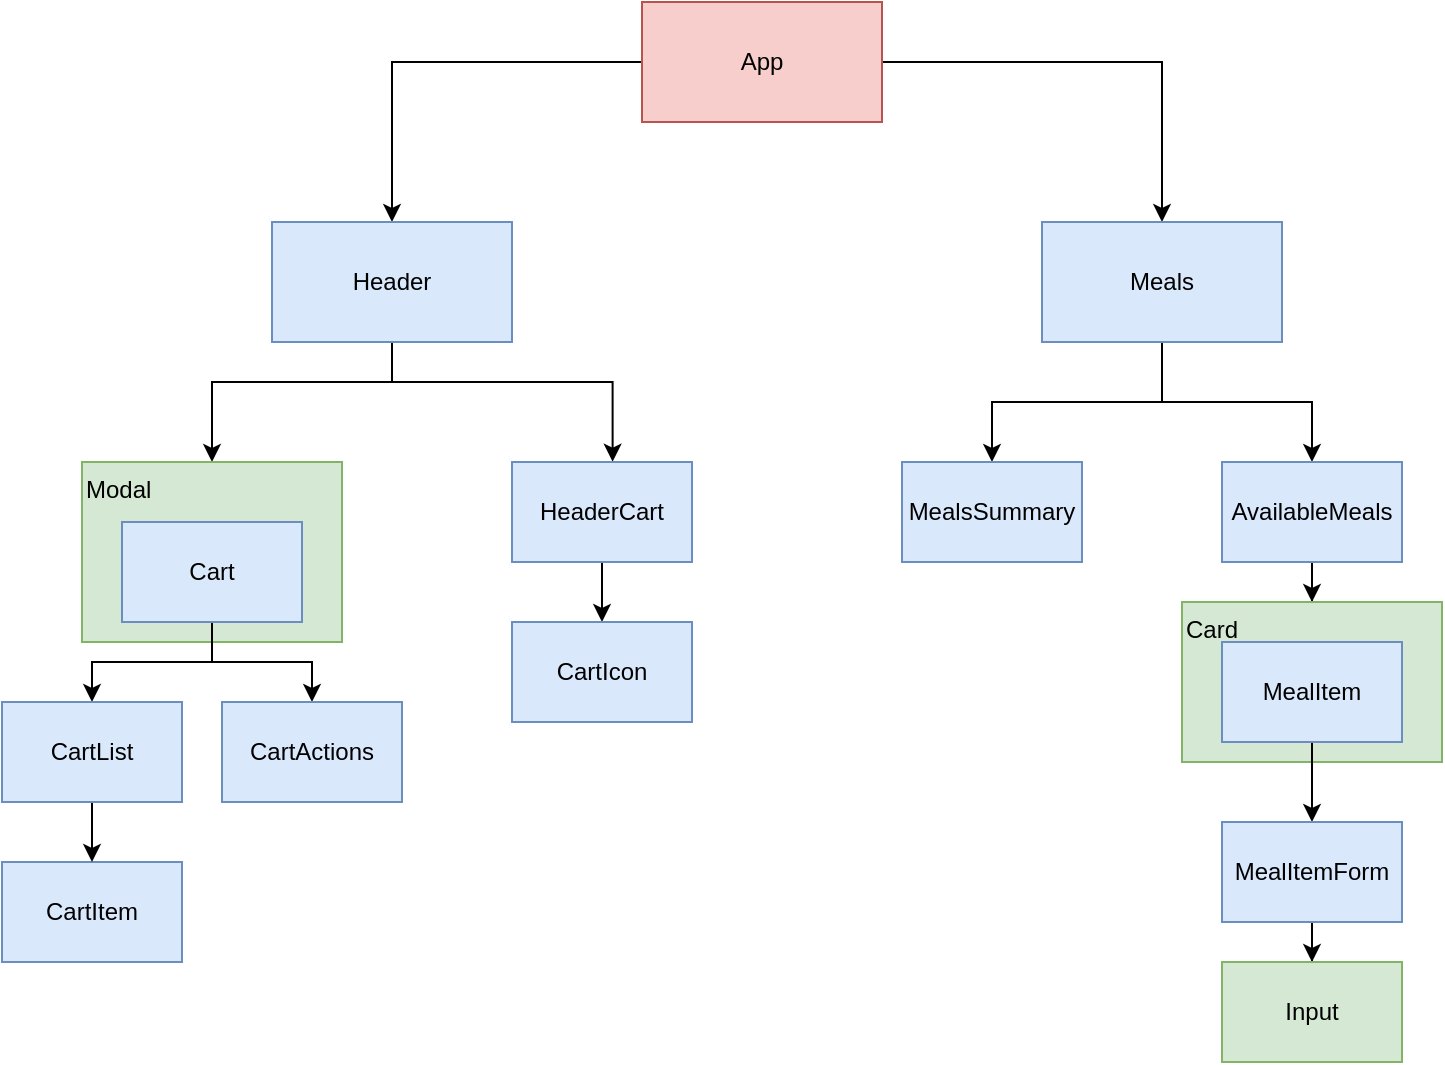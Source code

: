 <mxfile version="21.1.4" type="device">
  <diagram name="Page-1" id="bTuVmGtFbyZAvQbGB9Ok">
    <mxGraphModel dx="1591" dy="631" grid="1" gridSize="10" guides="1" tooltips="1" connect="1" arrows="1" fold="1" page="1" pageScale="1" pageWidth="850" pageHeight="1100" math="0" shadow="0">
      <root>
        <mxCell id="0" />
        <mxCell id="1" parent="0" />
        <mxCell id="XNjm_RMN_ur9uYepYAQd-6" style="edgeStyle=orthogonalEdgeStyle;rounded=0;orthogonalLoop=1;jettySize=auto;html=1;entryX=0.5;entryY=0;entryDx=0;entryDy=0;" edge="1" parent="1" source="XNjm_RMN_ur9uYepYAQd-1" target="XNjm_RMN_ur9uYepYAQd-2">
          <mxGeometry relative="1" as="geometry" />
        </mxCell>
        <mxCell id="XNjm_RMN_ur9uYepYAQd-7" style="edgeStyle=orthogonalEdgeStyle;rounded=0;orthogonalLoop=1;jettySize=auto;html=1;entryX=0.5;entryY=0;entryDx=0;entryDy=0;" edge="1" parent="1" source="XNjm_RMN_ur9uYepYAQd-1" target="XNjm_RMN_ur9uYepYAQd-3">
          <mxGeometry relative="1" as="geometry" />
        </mxCell>
        <mxCell id="XNjm_RMN_ur9uYepYAQd-1" value="App" style="rounded=0;whiteSpace=wrap;html=1;fillColor=#f8cecc;strokeColor=#b85450;" vertex="1" parent="1">
          <mxGeometry x="270" y="80" width="120" height="60" as="geometry" />
        </mxCell>
        <mxCell id="XNjm_RMN_ur9uYepYAQd-9" style="edgeStyle=orthogonalEdgeStyle;rounded=0;orthogonalLoop=1;jettySize=auto;html=1;entryX=0.559;entryY=-0.003;entryDx=0;entryDy=0;entryPerimeter=0;" edge="1" parent="1" source="XNjm_RMN_ur9uYepYAQd-2" target="XNjm_RMN_ur9uYepYAQd-5">
          <mxGeometry relative="1" as="geometry">
            <Array as="points">
              <mxPoint x="145" y="270" />
              <mxPoint x="255" y="270" />
            </Array>
          </mxGeometry>
        </mxCell>
        <mxCell id="XNjm_RMN_ur9uYepYAQd-28" style="edgeStyle=orthogonalEdgeStyle;rounded=0;orthogonalLoop=1;jettySize=auto;html=1;" edge="1" parent="1" source="XNjm_RMN_ur9uYepYAQd-2" target="XNjm_RMN_ur9uYepYAQd-23">
          <mxGeometry relative="1" as="geometry">
            <Array as="points">
              <mxPoint x="145" y="270" />
              <mxPoint x="55" y="270" />
            </Array>
          </mxGeometry>
        </mxCell>
        <mxCell id="XNjm_RMN_ur9uYepYAQd-2" value="Header" style="rounded=0;whiteSpace=wrap;html=1;fillColor=#dae8fc;strokeColor=#6c8ebf;" vertex="1" parent="1">
          <mxGeometry x="85" y="190" width="120" height="60" as="geometry" />
        </mxCell>
        <mxCell id="XNjm_RMN_ur9uYepYAQd-12" style="edgeStyle=orthogonalEdgeStyle;rounded=0;orthogonalLoop=1;jettySize=auto;html=1;" edge="1" parent="1" source="XNjm_RMN_ur9uYepYAQd-3" target="XNjm_RMN_ur9uYepYAQd-10">
          <mxGeometry relative="1" as="geometry" />
        </mxCell>
        <mxCell id="XNjm_RMN_ur9uYepYAQd-13" style="edgeStyle=orthogonalEdgeStyle;rounded=0;orthogonalLoop=1;jettySize=auto;html=1;" edge="1" parent="1" source="XNjm_RMN_ur9uYepYAQd-3" target="XNjm_RMN_ur9uYepYAQd-11">
          <mxGeometry relative="1" as="geometry" />
        </mxCell>
        <mxCell id="XNjm_RMN_ur9uYepYAQd-3" value="Meals" style="rounded=0;whiteSpace=wrap;html=1;fillColor=#dae8fc;strokeColor=#6c8ebf;" vertex="1" parent="1">
          <mxGeometry x="470" y="190" width="120" height="60" as="geometry" />
        </mxCell>
        <mxCell id="XNjm_RMN_ur9uYepYAQd-26" style="edgeStyle=orthogonalEdgeStyle;rounded=0;orthogonalLoop=1;jettySize=auto;html=1;" edge="1" parent="1" source="XNjm_RMN_ur9uYepYAQd-5" target="XNjm_RMN_ur9uYepYAQd-25">
          <mxGeometry relative="1" as="geometry" />
        </mxCell>
        <mxCell id="XNjm_RMN_ur9uYepYAQd-5" value="HeaderCart" style="rounded=0;whiteSpace=wrap;html=1;fillColor=#dae8fc;strokeColor=#6c8ebf;" vertex="1" parent="1">
          <mxGeometry x="205" y="310" width="90" height="50" as="geometry" />
        </mxCell>
        <mxCell id="XNjm_RMN_ur9uYepYAQd-10" value="MealsSummary" style="rounded=0;whiteSpace=wrap;html=1;fillColor=#dae8fc;strokeColor=#6c8ebf;" vertex="1" parent="1">
          <mxGeometry x="400" y="310" width="90" height="50" as="geometry" />
        </mxCell>
        <mxCell id="XNjm_RMN_ur9uYepYAQd-27" style="edgeStyle=orthogonalEdgeStyle;rounded=0;orthogonalLoop=1;jettySize=auto;html=1;entryX=0.5;entryY=0;entryDx=0;entryDy=0;" edge="1" parent="1" source="XNjm_RMN_ur9uYepYAQd-11" target="XNjm_RMN_ur9uYepYAQd-15">
          <mxGeometry relative="1" as="geometry" />
        </mxCell>
        <mxCell id="XNjm_RMN_ur9uYepYAQd-11" value="AvailableMeals" style="rounded=0;whiteSpace=wrap;html=1;fillColor=#dae8fc;strokeColor=#6c8ebf;" vertex="1" parent="1">
          <mxGeometry x="560" y="310" width="90" height="50" as="geometry" />
        </mxCell>
        <mxCell id="XNjm_RMN_ur9uYepYAQd-15" value="Card" style="rounded=0;whiteSpace=wrap;html=1;fillColor=#d5e8d4;strokeColor=#82b366;verticalAlign=top;align=left;" vertex="1" parent="1">
          <mxGeometry x="540" y="380" width="130" height="80" as="geometry" />
        </mxCell>
        <mxCell id="XNjm_RMN_ur9uYepYAQd-20" style="edgeStyle=orthogonalEdgeStyle;rounded=0;orthogonalLoop=1;jettySize=auto;html=1;" edge="1" parent="1" source="XNjm_RMN_ur9uYepYAQd-17" target="XNjm_RMN_ur9uYepYAQd-19">
          <mxGeometry relative="1" as="geometry" />
        </mxCell>
        <mxCell id="XNjm_RMN_ur9uYepYAQd-17" value="MealItem" style="rounded=0;whiteSpace=wrap;html=1;fillColor=#dae8fc;strokeColor=#6c8ebf;" vertex="1" parent="1">
          <mxGeometry x="560" y="400" width="90" height="50" as="geometry" />
        </mxCell>
        <mxCell id="XNjm_RMN_ur9uYepYAQd-22" style="edgeStyle=orthogonalEdgeStyle;rounded=0;orthogonalLoop=1;jettySize=auto;html=1;" edge="1" parent="1" source="XNjm_RMN_ur9uYepYAQd-19" target="XNjm_RMN_ur9uYepYAQd-21">
          <mxGeometry relative="1" as="geometry" />
        </mxCell>
        <mxCell id="XNjm_RMN_ur9uYepYAQd-19" value="MealItemForm" style="rounded=0;whiteSpace=wrap;html=1;fillColor=#dae8fc;strokeColor=#6c8ebf;" vertex="1" parent="1">
          <mxGeometry x="560" y="490" width="90" height="50" as="geometry" />
        </mxCell>
        <mxCell id="XNjm_RMN_ur9uYepYAQd-21" value="Input" style="rounded=0;whiteSpace=wrap;html=1;fillColor=#d5e8d4;strokeColor=#82b366;" vertex="1" parent="1">
          <mxGeometry x="560" y="560" width="90" height="50" as="geometry" />
        </mxCell>
        <mxCell id="XNjm_RMN_ur9uYepYAQd-34" style="edgeStyle=orthogonalEdgeStyle;rounded=0;orthogonalLoop=1;jettySize=auto;html=1;entryX=0.5;entryY=0;entryDx=0;entryDy=0;" edge="1" parent="1" source="XNjm_RMN_ur9uYepYAQd-23" target="XNjm_RMN_ur9uYepYAQd-32">
          <mxGeometry relative="1" as="geometry">
            <Array as="points">
              <mxPoint x="55" y="410" />
              <mxPoint x="105" y="410" />
            </Array>
          </mxGeometry>
        </mxCell>
        <mxCell id="XNjm_RMN_ur9uYepYAQd-23" value="Modal" style="rounded=0;whiteSpace=wrap;html=1;fillColor=#d5e8d4;strokeColor=#82b366;verticalAlign=top;align=left;" vertex="1" parent="1">
          <mxGeometry x="-10" y="310" width="130" height="90" as="geometry" />
        </mxCell>
        <mxCell id="XNjm_RMN_ur9uYepYAQd-25" value="CartIcon" style="rounded=0;whiteSpace=wrap;html=1;fillColor=#dae8fc;strokeColor=#6c8ebf;" vertex="1" parent="1">
          <mxGeometry x="205" y="390" width="90" height="50" as="geometry" />
        </mxCell>
        <mxCell id="XNjm_RMN_ur9uYepYAQd-33" style="edgeStyle=orthogonalEdgeStyle;rounded=0;orthogonalLoop=1;jettySize=auto;html=1;" edge="1" parent="1" source="XNjm_RMN_ur9uYepYAQd-4" target="XNjm_RMN_ur9uYepYAQd-31">
          <mxGeometry relative="1" as="geometry" />
        </mxCell>
        <mxCell id="XNjm_RMN_ur9uYepYAQd-4" value="Cart" style="rounded=0;whiteSpace=wrap;html=1;fillColor=#dae8fc;strokeColor=#6c8ebf;" vertex="1" parent="1">
          <mxGeometry x="10" y="340" width="90" height="50" as="geometry" />
        </mxCell>
        <mxCell id="XNjm_RMN_ur9uYepYAQd-29" value="CartItem" style="rounded=0;whiteSpace=wrap;html=1;fillColor=#dae8fc;strokeColor=#6c8ebf;" vertex="1" parent="1">
          <mxGeometry x="-50" y="510" width="90" height="50" as="geometry" />
        </mxCell>
        <mxCell id="XNjm_RMN_ur9uYepYAQd-35" style="edgeStyle=orthogonalEdgeStyle;rounded=0;orthogonalLoop=1;jettySize=auto;html=1;entryX=0.5;entryY=0;entryDx=0;entryDy=0;" edge="1" parent="1" source="XNjm_RMN_ur9uYepYAQd-31" target="XNjm_RMN_ur9uYepYAQd-29">
          <mxGeometry relative="1" as="geometry" />
        </mxCell>
        <mxCell id="XNjm_RMN_ur9uYepYAQd-31" value="CartList" style="rounded=0;whiteSpace=wrap;html=1;fillColor=#dae8fc;strokeColor=#6c8ebf;" vertex="1" parent="1">
          <mxGeometry x="-50" y="430" width="90" height="50" as="geometry" />
        </mxCell>
        <mxCell id="XNjm_RMN_ur9uYepYAQd-32" value="CartActions" style="rounded=0;whiteSpace=wrap;html=1;fillColor=#dae8fc;strokeColor=#6c8ebf;" vertex="1" parent="1">
          <mxGeometry x="60" y="430" width="90" height="50" as="geometry" />
        </mxCell>
      </root>
    </mxGraphModel>
  </diagram>
</mxfile>
